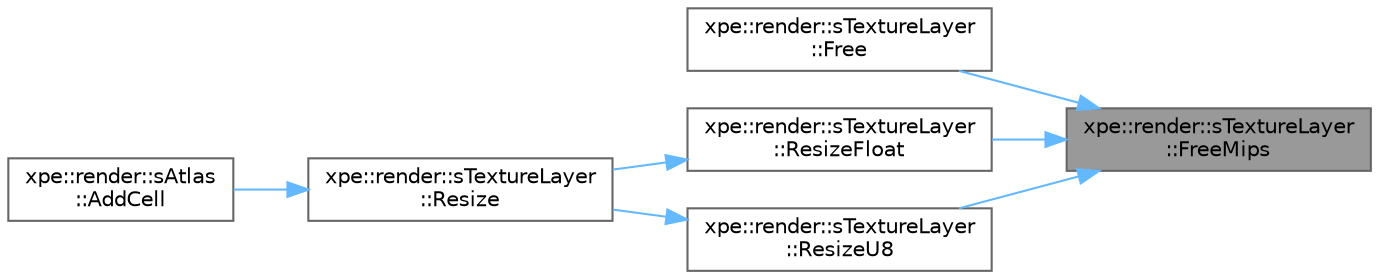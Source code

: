 digraph "xpe::render::sTextureLayer::FreeMips"
{
 // LATEX_PDF_SIZE
  bgcolor="transparent";
  edge [fontname=Helvetica,fontsize=10,labelfontname=Helvetica,labelfontsize=10];
  node [fontname=Helvetica,fontsize=10,shape=box,height=0.2,width=0.4];
  rankdir="RL";
  Node1 [id="Node000001",label="xpe::render::sTextureLayer\l::FreeMips",height=0.2,width=0.4,color="gray40", fillcolor="grey60", style="filled", fontcolor="black",tooltip=" "];
  Node1 -> Node2 [id="edge7_Node000001_Node000002",dir="back",color="steelblue1",style="solid",tooltip=" "];
  Node2 [id="Node000002",label="xpe::render::sTextureLayer\l::Free",height=0.2,width=0.4,color="grey40", fillcolor="white", style="filled",URL="$structxpe_1_1render_1_1s_texture_layer.html#a3cc06d7291a272bb5316e177a2c1fe6a",tooltip=" "];
  Node1 -> Node3 [id="edge8_Node000001_Node000003",dir="back",color="steelblue1",style="solid",tooltip=" "];
  Node3 [id="Node000003",label="xpe::render::sTextureLayer\l::ResizeFloat",height=0.2,width=0.4,color="grey40", fillcolor="white", style="filled",URL="$structxpe_1_1render_1_1s_texture_layer.html#acf486041e8c9738e444750b84c881074",tooltip=" "];
  Node3 -> Node4 [id="edge9_Node000003_Node000004",dir="back",color="steelblue1",style="solid",tooltip=" "];
  Node4 [id="Node000004",label="xpe::render::sTextureLayer\l::Resize",height=0.2,width=0.4,color="grey40", fillcolor="white", style="filled",URL="$structxpe_1_1render_1_1s_texture_layer.html#a312528dbd92ffb2a012cc45b08b0c48d",tooltip=" "];
  Node4 -> Node5 [id="edge10_Node000004_Node000005",dir="back",color="steelblue1",style="solid",tooltip=" "];
  Node5 [id="Node000005",label="xpe::render::sAtlas\l::AddCell",height=0.2,width=0.4,color="grey40", fillcolor="white", style="filled",URL="$structxpe_1_1render_1_1s_atlas.html#aadddcc49677815c6ff7169e7cb8b9f5a",tooltip=" "];
  Node1 -> Node6 [id="edge11_Node000001_Node000006",dir="back",color="steelblue1",style="solid",tooltip=" "];
  Node6 [id="Node000006",label="xpe::render::sTextureLayer\l::ResizeU8",height=0.2,width=0.4,color="grey40", fillcolor="white", style="filled",URL="$structxpe_1_1render_1_1s_texture_layer.html#a3a21289fbdb54c0191c706c31edf3abc",tooltip=" "];
  Node6 -> Node4 [id="edge12_Node000006_Node000004",dir="back",color="steelblue1",style="solid",tooltip=" "];
}
